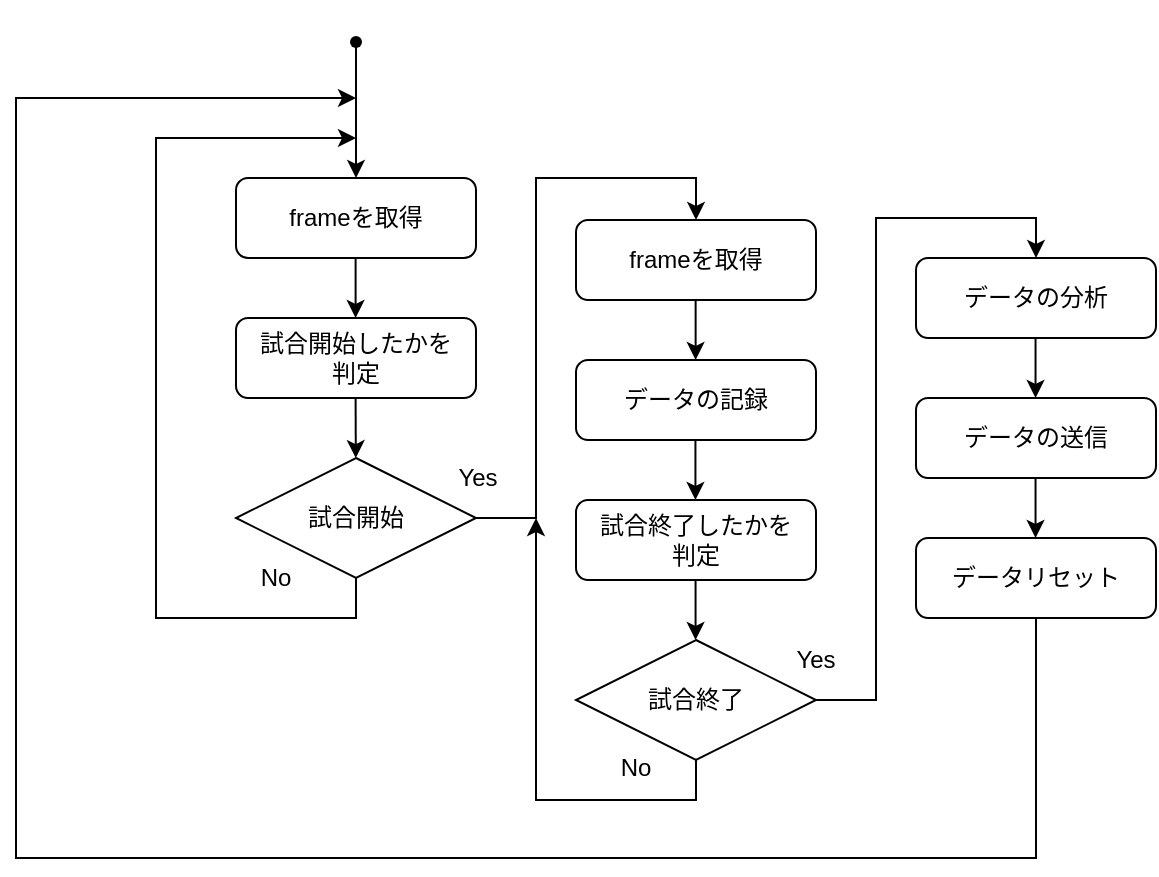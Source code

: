 <mxfile version="20.2.7" type="github">
  <diagram id="C5RBs43oDa-KdzZeNtuy" name="Page-1">
    <mxGraphModel dx="1972" dy="1100" grid="1" gridSize="10" guides="1" tooltips="1" connect="1" arrows="1" fold="1" page="1" pageScale="1" pageWidth="1169" pageHeight="827" background="none" math="0" shadow="0">
      <root>
        <mxCell id="WIyWlLk6GJQsqaUBKTNV-0" />
        <mxCell id="WIyWlLk6GJQsqaUBKTNV-1" parent="WIyWlLk6GJQsqaUBKTNV-0" />
        <mxCell id="WIyWlLk6GJQsqaUBKTNV-3" value="frameを取得" style="rounded=1;whiteSpace=wrap;html=1;fontSize=12;glass=0;strokeWidth=1;shadow=0;" parent="WIyWlLk6GJQsqaUBKTNV-1" vertex="1">
          <mxGeometry x="204" y="90" width="120" height="40" as="geometry" />
        </mxCell>
        <mxCell id="mQe9ZKZE4SzWUceseekS-0" value="" style="shape=waypoint;sketch=0;fillStyle=solid;size=6;pointerEvents=1;points=[];fillColor=none;resizable=0;rotatable=0;perimeter=centerPerimeter;snapToPoint=1;" vertex="1" parent="WIyWlLk6GJQsqaUBKTNV-1">
          <mxGeometry x="244" y="2" width="40" height="40" as="geometry" />
        </mxCell>
        <mxCell id="mQe9ZKZE4SzWUceseekS-2" value="" style="endArrow=classic;html=1;rounded=0;" edge="1" parent="WIyWlLk6GJQsqaUBKTNV-1">
          <mxGeometry width="50" height="50" relative="1" as="geometry">
            <mxPoint x="264" y="60" as="sourcePoint" />
            <mxPoint x="264" y="90" as="targetPoint" />
            <Array as="points">
              <mxPoint x="264" y="20" />
              <mxPoint x="264" y="60" />
            </Array>
          </mxGeometry>
        </mxCell>
        <mxCell id="mQe9ZKZE4SzWUceseekS-4" value="" style="endArrow=classic;html=1;rounded=0;" edge="1" parent="WIyWlLk6GJQsqaUBKTNV-1">
          <mxGeometry width="50" height="50" relative="1" as="geometry">
            <mxPoint x="263.8" y="130" as="sourcePoint" />
            <mxPoint x="263.8" y="160" as="targetPoint" />
            <Array as="points">
              <mxPoint x="263.8" y="130" />
            </Array>
          </mxGeometry>
        </mxCell>
        <mxCell id="mQe9ZKZE4SzWUceseekS-5" value="試合開始したかを&lt;br&gt;判定" style="rounded=1;whiteSpace=wrap;html=1;fontSize=12;glass=0;strokeWidth=1;shadow=0;" vertex="1" parent="WIyWlLk6GJQsqaUBKTNV-1">
          <mxGeometry x="204" y="160" width="120" height="40" as="geometry" />
        </mxCell>
        <mxCell id="mQe9ZKZE4SzWUceseekS-6" value="" style="endArrow=classic;html=1;rounded=0;" edge="1" parent="WIyWlLk6GJQsqaUBKTNV-1" target="mQe9ZKZE4SzWUceseekS-7">
          <mxGeometry width="50" height="50" relative="1" as="geometry">
            <mxPoint x="263.8" y="200" as="sourcePoint" />
            <mxPoint x="263.8" y="230.0" as="targetPoint" />
            <Array as="points">
              <mxPoint x="263.8" y="200" />
            </Array>
          </mxGeometry>
        </mxCell>
        <mxCell id="mQe9ZKZE4SzWUceseekS-7" value="試合開始" style="rhombus;whiteSpace=wrap;html=1;" vertex="1" parent="WIyWlLk6GJQsqaUBKTNV-1">
          <mxGeometry x="204" y="230" width="120" height="60" as="geometry" />
        </mxCell>
        <mxCell id="mQe9ZKZE4SzWUceseekS-10" value="" style="endArrow=classic;html=1;rounded=0;" edge="1" parent="WIyWlLk6GJQsqaUBKTNV-1">
          <mxGeometry width="50" height="50" relative="1" as="geometry">
            <mxPoint x="264" y="290" as="sourcePoint" />
            <mxPoint x="264" y="70" as="targetPoint" />
            <Array as="points">
              <mxPoint x="264" y="310" />
              <mxPoint x="164" y="310" />
              <mxPoint x="164" y="70" />
            </Array>
          </mxGeometry>
        </mxCell>
        <mxCell id="mQe9ZKZE4SzWUceseekS-11" value="Yes" style="text;html=1;strokeColor=none;fillColor=none;align=center;verticalAlign=middle;whiteSpace=wrap;rounded=0;" vertex="1" parent="WIyWlLk6GJQsqaUBKTNV-1">
          <mxGeometry x="305" y="230" width="40" height="20" as="geometry" />
        </mxCell>
        <mxCell id="mQe9ZKZE4SzWUceseekS-12" value="No" style="text;html=1;strokeColor=none;fillColor=none;align=center;verticalAlign=middle;whiteSpace=wrap;rounded=0;" vertex="1" parent="WIyWlLk6GJQsqaUBKTNV-1">
          <mxGeometry x="204" y="280" width="40" height="20" as="geometry" />
        </mxCell>
        <mxCell id="mQe9ZKZE4SzWUceseekS-13" value="" style="endArrow=classic;html=1;rounded=0;exitX=1;exitY=0.5;exitDx=0;exitDy=0;entryX=0.5;entryY=0;entryDx=0;entryDy=0;" edge="1" parent="WIyWlLk6GJQsqaUBKTNV-1" source="mQe9ZKZE4SzWUceseekS-7" target="mQe9ZKZE4SzWUceseekS-14">
          <mxGeometry width="50" height="50" relative="1" as="geometry">
            <mxPoint x="324" y="265" as="sourcePoint" />
            <mxPoint x="424" y="90" as="targetPoint" />
            <Array as="points">
              <mxPoint x="354" y="260" />
              <mxPoint x="354" y="90" />
              <mxPoint x="434" y="90" />
            </Array>
          </mxGeometry>
        </mxCell>
        <mxCell id="mQe9ZKZE4SzWUceseekS-14" value="frameを取得" style="rounded=1;whiteSpace=wrap;html=1;fontSize=12;glass=0;strokeWidth=1;shadow=0;" vertex="1" parent="WIyWlLk6GJQsqaUBKTNV-1">
          <mxGeometry x="374" y="111" width="120" height="40" as="geometry" />
        </mxCell>
        <mxCell id="mQe9ZKZE4SzWUceseekS-15" value="" style="endArrow=classic;html=1;rounded=0;" edge="1" parent="WIyWlLk6GJQsqaUBKTNV-1">
          <mxGeometry width="50" height="50" relative="1" as="geometry">
            <mxPoint x="433.81" y="151" as="sourcePoint" />
            <mxPoint x="433.81" y="181" as="targetPoint" />
            <Array as="points">
              <mxPoint x="433.81" y="151" />
            </Array>
          </mxGeometry>
        </mxCell>
        <mxCell id="mQe9ZKZE4SzWUceseekS-16" value="データの記録" style="rounded=1;whiteSpace=wrap;html=1;fontSize=12;glass=0;strokeWidth=1;shadow=0;" vertex="1" parent="WIyWlLk6GJQsqaUBKTNV-1">
          <mxGeometry x="374" y="181" width="120" height="40" as="geometry" />
        </mxCell>
        <mxCell id="mQe9ZKZE4SzWUceseekS-17" value="試合終了したかを&lt;br&gt;判定" style="rounded=1;whiteSpace=wrap;html=1;fontSize=12;glass=0;strokeWidth=1;shadow=0;" vertex="1" parent="WIyWlLk6GJQsqaUBKTNV-1">
          <mxGeometry x="374" y="251" width="120" height="40" as="geometry" />
        </mxCell>
        <mxCell id="mQe9ZKZE4SzWUceseekS-18" value="" style="endArrow=classic;html=1;rounded=0;" edge="1" parent="WIyWlLk6GJQsqaUBKTNV-1">
          <mxGeometry width="50" height="50" relative="1" as="geometry">
            <mxPoint x="433.72" y="221" as="sourcePoint" />
            <mxPoint x="433.72" y="251" as="targetPoint" />
            <Array as="points">
              <mxPoint x="433.72" y="221" />
            </Array>
          </mxGeometry>
        </mxCell>
        <mxCell id="mQe9ZKZE4SzWUceseekS-21" value="試合終了" style="rhombus;whiteSpace=wrap;html=1;" vertex="1" parent="WIyWlLk6GJQsqaUBKTNV-1">
          <mxGeometry x="374" y="321" width="120" height="60" as="geometry" />
        </mxCell>
        <mxCell id="mQe9ZKZE4SzWUceseekS-22" value="" style="endArrow=classic;html=1;rounded=0;exitX=0.5;exitY=1;exitDx=0;exitDy=0;" edge="1" parent="WIyWlLk6GJQsqaUBKTNV-1">
          <mxGeometry width="50" height="50" relative="1" as="geometry">
            <mxPoint x="434" y="381.0" as="sourcePoint" />
            <mxPoint x="354" y="260" as="targetPoint" />
            <Array as="points">
              <mxPoint x="434" y="401" />
              <mxPoint x="354" y="401" />
            </Array>
          </mxGeometry>
        </mxCell>
        <mxCell id="mQe9ZKZE4SzWUceseekS-23" value="No" style="text;html=1;strokeColor=none;fillColor=none;align=center;verticalAlign=middle;whiteSpace=wrap;rounded=0;" vertex="1" parent="WIyWlLk6GJQsqaUBKTNV-1">
          <mxGeometry x="384" y="375" width="40" height="20" as="geometry" />
        </mxCell>
        <mxCell id="mQe9ZKZE4SzWUceseekS-24" value="" style="endArrow=classic;html=1;rounded=0;exitX=1;exitY=0.5;exitDx=0;exitDy=0;" edge="1" parent="WIyWlLk6GJQsqaUBKTNV-1">
          <mxGeometry width="50" height="50" relative="1" as="geometry">
            <mxPoint x="494" y="351" as="sourcePoint" />
            <mxPoint x="604" y="130" as="targetPoint" />
            <Array as="points">
              <mxPoint x="524" y="351" />
              <mxPoint x="524" y="110" />
              <mxPoint x="604" y="110" />
            </Array>
          </mxGeometry>
        </mxCell>
        <mxCell id="mQe9ZKZE4SzWUceseekS-28" value="" style="endArrow=classic;html=1;rounded=0;" edge="1" parent="WIyWlLk6GJQsqaUBKTNV-1">
          <mxGeometry width="50" height="50" relative="1" as="geometry">
            <mxPoint x="433.78" y="291" as="sourcePoint" />
            <mxPoint x="433.78" y="321" as="targetPoint" />
            <Array as="points">
              <mxPoint x="433.78" y="291" />
            </Array>
          </mxGeometry>
        </mxCell>
        <mxCell id="mQe9ZKZE4SzWUceseekS-29" value="データの分析" style="rounded=1;whiteSpace=wrap;html=1;fontSize=12;glass=0;strokeWidth=1;shadow=0;" vertex="1" parent="WIyWlLk6GJQsqaUBKTNV-1">
          <mxGeometry x="544" y="130" width="120" height="40" as="geometry" />
        </mxCell>
        <mxCell id="mQe9ZKZE4SzWUceseekS-30" value="Yes" style="text;html=1;strokeColor=none;fillColor=none;align=center;verticalAlign=middle;whiteSpace=wrap;rounded=0;" vertex="1" parent="WIyWlLk6GJQsqaUBKTNV-1">
          <mxGeometry x="474" y="321" width="40" height="20" as="geometry" />
        </mxCell>
        <mxCell id="mQe9ZKZE4SzWUceseekS-31" value="" style="endArrow=classic;html=1;rounded=0;" edge="1" parent="WIyWlLk6GJQsqaUBKTNV-1">
          <mxGeometry width="50" height="50" relative="1" as="geometry">
            <mxPoint x="603.77" y="170" as="sourcePoint" />
            <mxPoint x="603.77" y="200" as="targetPoint" />
            <Array as="points">
              <mxPoint x="603.77" y="170" />
            </Array>
          </mxGeometry>
        </mxCell>
        <mxCell id="mQe9ZKZE4SzWUceseekS-32" value="データの送信" style="rounded=1;whiteSpace=wrap;html=1;fontSize=12;glass=0;strokeWidth=1;shadow=0;" vertex="1" parent="WIyWlLk6GJQsqaUBKTNV-1">
          <mxGeometry x="544" y="200" width="120" height="40" as="geometry" />
        </mxCell>
        <mxCell id="mQe9ZKZE4SzWUceseekS-33" value="" style="endArrow=classic;html=1;rounded=0;" edge="1" parent="WIyWlLk6GJQsqaUBKTNV-1">
          <mxGeometry width="50" height="50" relative="1" as="geometry">
            <mxPoint x="603.77" y="240" as="sourcePoint" />
            <mxPoint x="603.77" y="270.0" as="targetPoint" />
            <Array as="points">
              <mxPoint x="603.77" y="240" />
            </Array>
          </mxGeometry>
        </mxCell>
        <mxCell id="mQe9ZKZE4SzWUceseekS-34" value="データリセット" style="rounded=1;whiteSpace=wrap;html=1;fontSize=12;glass=0;strokeWidth=1;shadow=0;" vertex="1" parent="WIyWlLk6GJQsqaUBKTNV-1">
          <mxGeometry x="544" y="270" width="120" height="40" as="geometry" />
        </mxCell>
        <mxCell id="mQe9ZKZE4SzWUceseekS-35" value="" style="endArrow=classic;html=1;rounded=0;" edge="1" parent="WIyWlLk6GJQsqaUBKTNV-1">
          <mxGeometry width="50" height="50" relative="1" as="geometry">
            <mxPoint x="604" y="310" as="sourcePoint" />
            <mxPoint x="264" y="50" as="targetPoint" />
            <Array as="points">
              <mxPoint x="604" y="430" />
              <mxPoint x="94" y="430" />
              <mxPoint x="94" y="50" />
            </Array>
          </mxGeometry>
        </mxCell>
      </root>
    </mxGraphModel>
  </diagram>
</mxfile>
